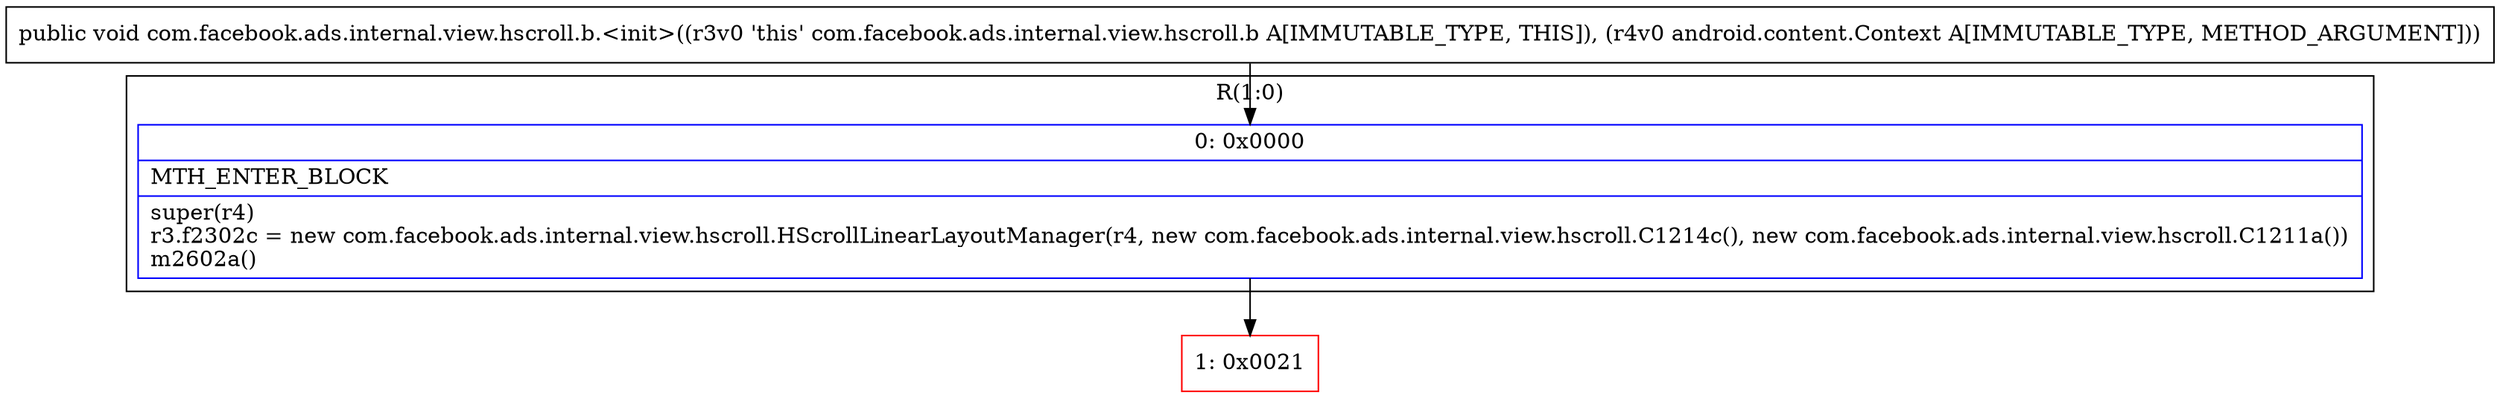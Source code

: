 digraph "CFG forcom.facebook.ads.internal.view.hscroll.b.\<init\>(Landroid\/content\/Context;)V" {
subgraph cluster_Region_774334991 {
label = "R(1:0)";
node [shape=record,color=blue];
Node_0 [shape=record,label="{0\:\ 0x0000|MTH_ENTER_BLOCK\l|super(r4)\lr3.f2302c = new com.facebook.ads.internal.view.hscroll.HScrollLinearLayoutManager(r4, new com.facebook.ads.internal.view.hscroll.C1214c(), new com.facebook.ads.internal.view.hscroll.C1211a())\lm2602a()\l}"];
}
Node_1 [shape=record,color=red,label="{1\:\ 0x0021}"];
MethodNode[shape=record,label="{public void com.facebook.ads.internal.view.hscroll.b.\<init\>((r3v0 'this' com.facebook.ads.internal.view.hscroll.b A[IMMUTABLE_TYPE, THIS]), (r4v0 android.content.Context A[IMMUTABLE_TYPE, METHOD_ARGUMENT])) }"];
MethodNode -> Node_0;
Node_0 -> Node_1;
}

